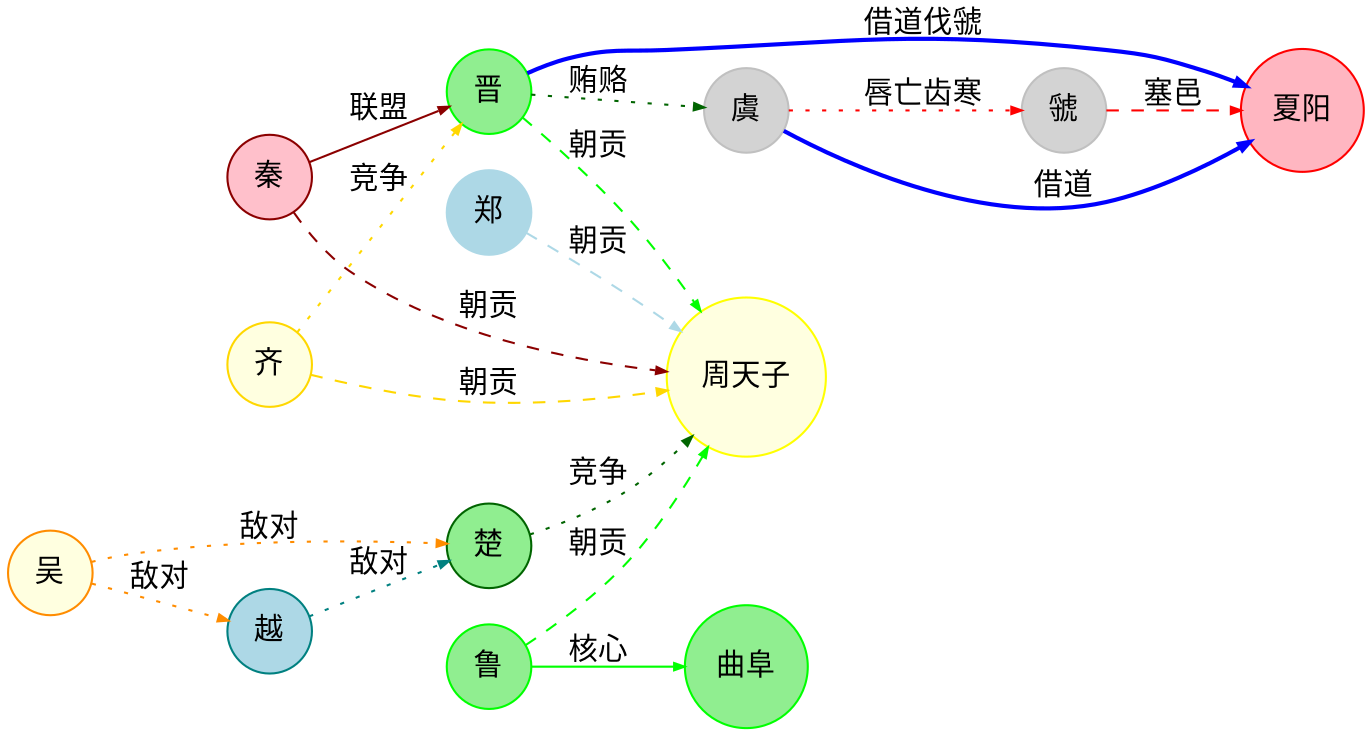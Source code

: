 digraph SpringAutumn {
    rankdir=LR; // 从左到右布局，方便显示
    node [shape=circle, style=filled, fontname="SimSun"]; // 使用宋体显示中文
    edge [arrowsize=0.5]; // 设置箭头大小为 0.5（窄箭头）

    // 节点
    周天子 [label="周天子", color="yellow", fillcolor="lightyellow", pos="112.45,34.62!"];
    秦 [label="秦", color="darkred", fillcolor="pink", pos="108.94,34.27!"];
    齐 [label="齐", color="gold", fillcolor="lightyellow", pos="118.31,36.82!"];
    楚 [label="楚", color="darkgreen", fillcolor="lightgreen", pos="112.24,30.33!"];
    晋 [label="晋", color="green", fillcolor="lightgreen", pos="113.65,37.62!"];
    虞 [label="虞", color="gray", fillcolor="lightgray", pos="111.77,36.57!"];
    虢 [label="虢", color="gray", fillcolor="lightgray", pos="110.92,34.52!"];
    郑 [label="郑", color="lightblue", fillcolor="lightblue", pos="113.74,34.48!"];
    鲁 [label="鲁", color="green", fillcolor="lightgreen", pos="117.1658,35.1136!"];
    曲阜 [label="曲阜", color="lime", fillcolor="lightgreen", pos="116.99,35.60!"];
    吴 [label="吴", color="darkorange", fillcolor="lightyellow", pos="120.62,31.31!"];
    越 [label="越", color="teal", fillcolor="lightblue", pos="120.58,30.01!"];
    夏阳 [label="夏阳", color="red", fillcolor="lightpink", pos="111.00,35.00!"]; // 夏阳位置

    // 虞师晋师灭夏阳 态势图
    晋 -> 夏阳 [label="借道伐虢", color="blue", style="bold"];
    虞 -> 夏阳 [label="借道", color="blue", style="bold"];
    虢 -> 夏阳 [label="塞邑", color="red", style="dashed"];
    晋 -> 虞 [label="贿赂", color="darkgreen", style="dotted"];
    虞 -> 虢 [label="唇亡齿寒", color="red", style="dotted"];

    // 其他关系
    鲁 -> 曲阜 [label="核心", color="green", style="solid"];
    吴 -> 楚 [label="敌对", color="darkorange", style="dotted"];
    越 -> 楚 [label="敌对", color="teal", style="dotted"];
    吴 -> 越 [label="敌对", color="darkorange", style="dotted"];
    秦 -> 晋 [label="联盟", color="darkred", style="solid"];
    齐 -> 晋 [label="竞争", color="gold", style="dotted"];
    郑 -> 周天子 [label="朝贡", color="lightblue", style="dashed"];
    晋 -> 周天子 [label="朝贡", color="green", style="dashed"];
    鲁 -> 周天子 [label="朝贡", color="green", style="dashed"];
    楚 -> 周天子 [label="竞争", color="darkgreen", style="dotted"];
    秦 -> 周天子 [label="朝贡", color="darkred", style="dashed"];
    齐 -> 周天子 [label="朝贡", color="gold", style="dashed"];
}
